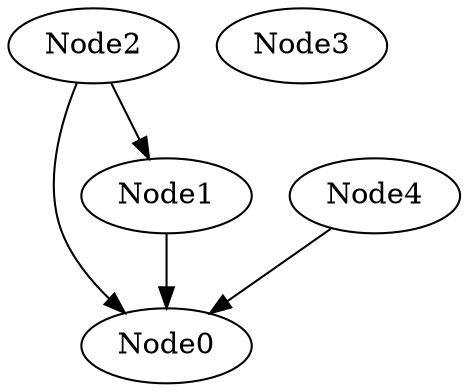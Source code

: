 // The Round Table
digraph {
	Node0
	Node1
	Node2
	Node3
	Node4
	Node1 -> Node0

	Node2 -> Node0

	Node2 -> Node1

	Node4 -> Node0

}
